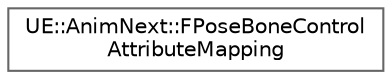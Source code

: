 digraph "Graphical Class Hierarchy"
{
 // INTERACTIVE_SVG=YES
 // LATEX_PDF_SIZE
  bgcolor="transparent";
  edge [fontname=Helvetica,fontsize=10,labelfontname=Helvetica,labelfontsize=10];
  node [fontname=Helvetica,fontsize=10,shape=box,height=0.2,width=0.4];
  rankdir="LR";
  Node0 [id="Node000000",label="UE::AnimNext::FPoseBoneControl\lAttributeMapping",height=0.2,width=0.4,color="grey40", fillcolor="white", style="filled",URL="$d3/d8d/structUE_1_1AnimNext_1_1FPoseBoneControlAttributeMapping.html",tooltip=" "];
}
